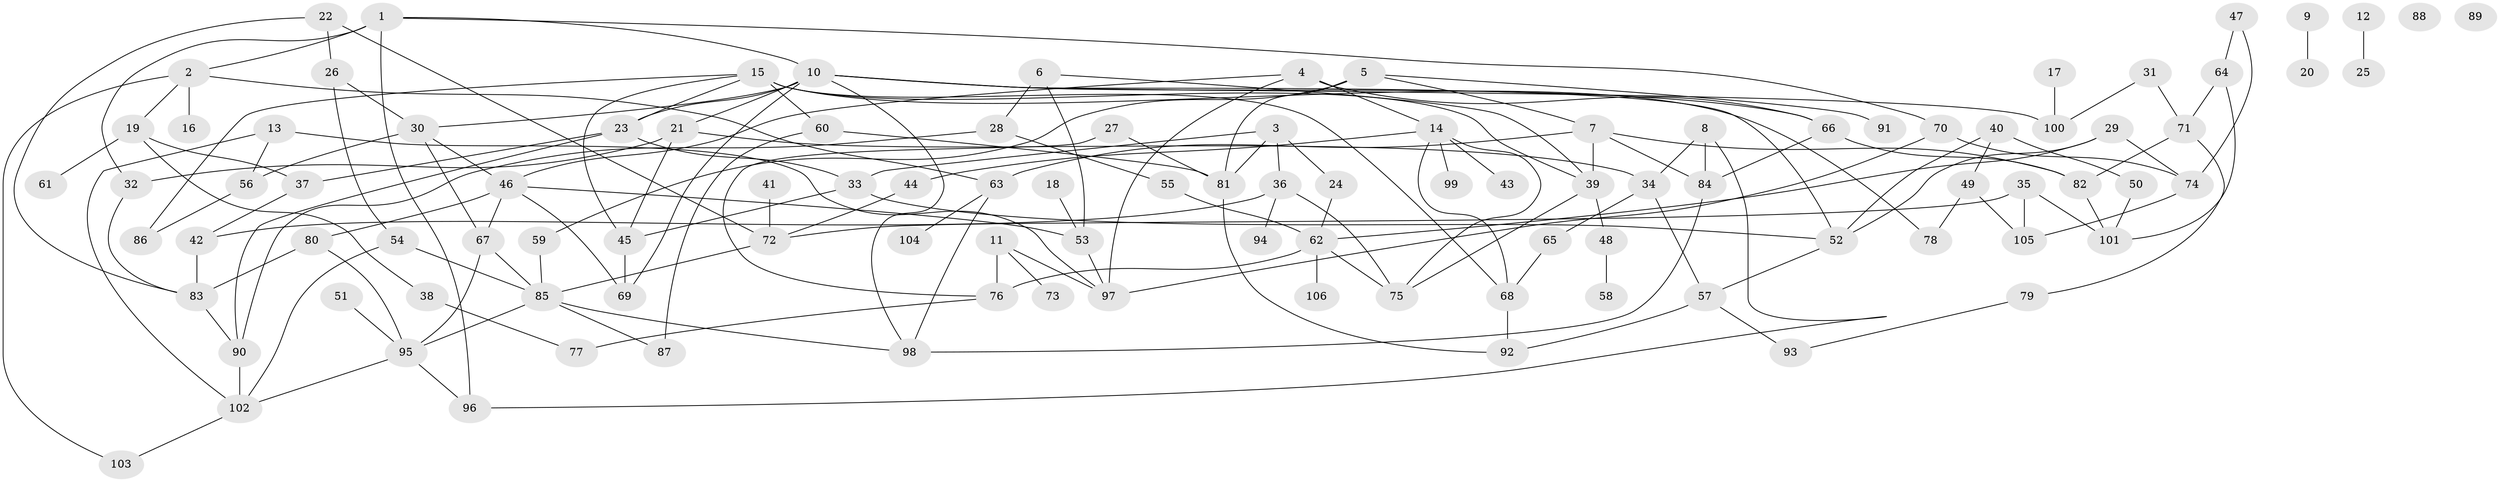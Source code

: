 // coarse degree distribution, {8: 0.07692307692307693, 4: 0.2564102564102564, 7: 0.07692307692307693, 6: 0.05128205128205128, 9: 0.02564102564102564, 10: 0.05128205128205128, 2: 0.15384615384615385, 1: 0.1282051282051282, 5: 0.1282051282051282, 3: 0.05128205128205128}
// Generated by graph-tools (version 1.1) at 2025/48/03/04/25 22:48:20]
// undirected, 106 vertices, 166 edges
graph export_dot {
  node [color=gray90,style=filled];
  1;
  2;
  3;
  4;
  5;
  6;
  7;
  8;
  9;
  10;
  11;
  12;
  13;
  14;
  15;
  16;
  17;
  18;
  19;
  20;
  21;
  22;
  23;
  24;
  25;
  26;
  27;
  28;
  29;
  30;
  31;
  32;
  33;
  34;
  35;
  36;
  37;
  38;
  39;
  40;
  41;
  42;
  43;
  44;
  45;
  46;
  47;
  48;
  49;
  50;
  51;
  52;
  53;
  54;
  55;
  56;
  57;
  58;
  59;
  60;
  61;
  62;
  63;
  64;
  65;
  66;
  67;
  68;
  69;
  70;
  71;
  72;
  73;
  74;
  75;
  76;
  77;
  78;
  79;
  80;
  81;
  82;
  83;
  84;
  85;
  86;
  87;
  88;
  89;
  90;
  91;
  92;
  93;
  94;
  95;
  96;
  97;
  98;
  99;
  100;
  101;
  102;
  103;
  104;
  105;
  106;
  1 -- 2;
  1 -- 10;
  1 -- 32;
  1 -- 70;
  1 -- 96;
  2 -- 16;
  2 -- 19;
  2 -- 63;
  2 -- 103;
  3 -- 24;
  3 -- 33;
  3 -- 36;
  3 -- 81;
  4 -- 14;
  4 -- 46;
  4 -- 66;
  4 -- 97;
  5 -- 7;
  5 -- 59;
  5 -- 81;
  5 -- 91;
  6 -- 28;
  6 -- 39;
  6 -- 53;
  7 -- 39;
  7 -- 63;
  7 -- 82;
  7 -- 84;
  8 -- 34;
  8 -- 84;
  8 -- 96;
  9 -- 20;
  10 -- 21;
  10 -- 23;
  10 -- 30;
  10 -- 52;
  10 -- 66;
  10 -- 69;
  10 -- 98;
  10 -- 100;
  11 -- 73;
  11 -- 76;
  11 -- 97;
  12 -- 25;
  13 -- 56;
  13 -- 97;
  13 -- 102;
  14 -- 43;
  14 -- 44;
  14 -- 68;
  14 -- 75;
  14 -- 99;
  15 -- 23;
  15 -- 39;
  15 -- 45;
  15 -- 60;
  15 -- 68;
  15 -- 78;
  15 -- 86;
  17 -- 100;
  18 -- 53;
  19 -- 37;
  19 -- 38;
  19 -- 61;
  21 -- 32;
  21 -- 34;
  21 -- 45;
  22 -- 26;
  22 -- 72;
  22 -- 83;
  23 -- 33;
  23 -- 37;
  23 -- 90;
  24 -- 62;
  26 -- 30;
  26 -- 54;
  27 -- 76;
  27 -- 81;
  28 -- 55;
  28 -- 90;
  29 -- 52;
  29 -- 62;
  29 -- 74;
  30 -- 46;
  30 -- 56;
  30 -- 67;
  31 -- 71;
  31 -- 100;
  32 -- 83;
  33 -- 45;
  33 -- 52;
  34 -- 57;
  34 -- 65;
  35 -- 72;
  35 -- 101;
  35 -- 105;
  36 -- 42;
  36 -- 75;
  36 -- 94;
  37 -- 42;
  38 -- 77;
  39 -- 48;
  39 -- 75;
  40 -- 49;
  40 -- 50;
  40 -- 52;
  41 -- 72;
  42 -- 83;
  44 -- 72;
  45 -- 69;
  46 -- 53;
  46 -- 67;
  46 -- 69;
  46 -- 80;
  47 -- 64;
  47 -- 74;
  48 -- 58;
  49 -- 78;
  49 -- 105;
  50 -- 101;
  51 -- 95;
  52 -- 57;
  53 -- 97;
  54 -- 85;
  54 -- 102;
  55 -- 62;
  56 -- 86;
  57 -- 92;
  57 -- 93;
  59 -- 85;
  60 -- 81;
  60 -- 87;
  62 -- 75;
  62 -- 76;
  62 -- 106;
  63 -- 98;
  63 -- 104;
  64 -- 71;
  64 -- 101;
  65 -- 68;
  66 -- 82;
  66 -- 84;
  67 -- 85;
  67 -- 95;
  68 -- 92;
  70 -- 74;
  70 -- 97;
  71 -- 79;
  71 -- 82;
  72 -- 85;
  74 -- 105;
  76 -- 77;
  79 -- 93;
  80 -- 83;
  80 -- 95;
  81 -- 92;
  82 -- 101;
  83 -- 90;
  84 -- 98;
  85 -- 87;
  85 -- 95;
  85 -- 98;
  90 -- 102;
  95 -- 96;
  95 -- 102;
  102 -- 103;
}
